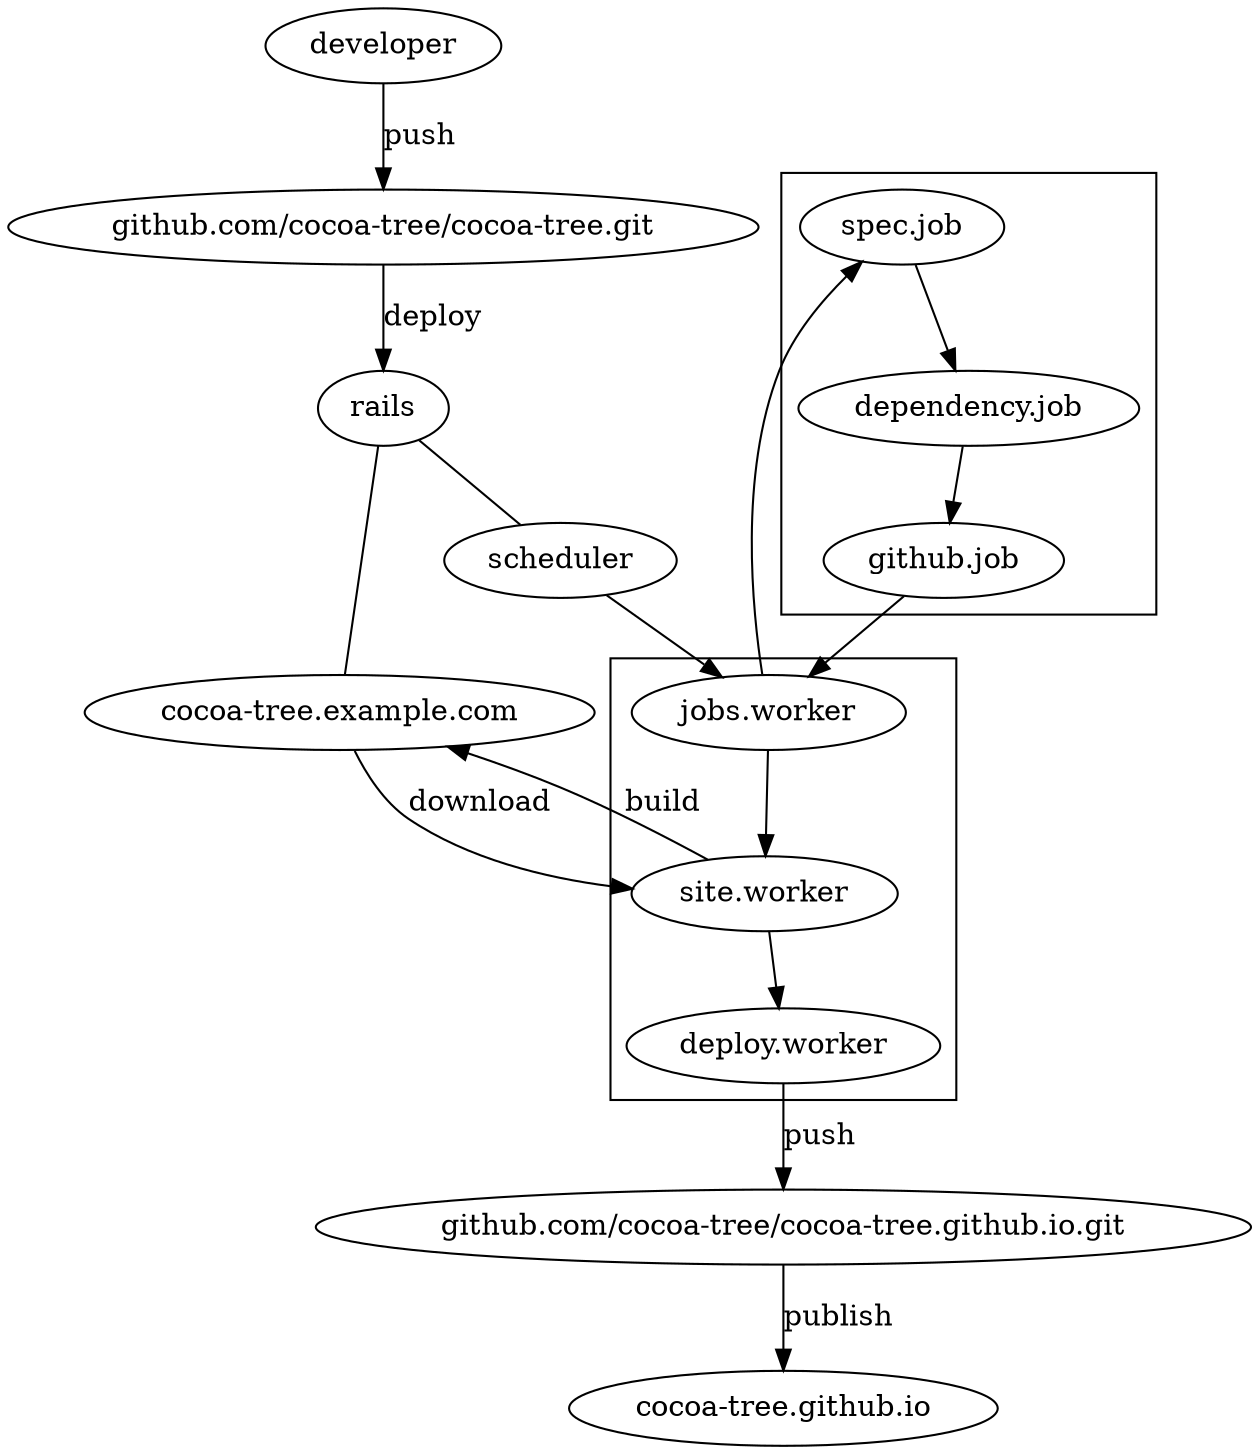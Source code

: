 digraph deployment
{
  developer -> "github.com/cocoa-tree/cocoa-tree.git" [label="push"]
  "github.com/cocoa-tree/cocoa-tree.git" -> rails [label="deploy"]
  rails -> scheduler [arrowhead=none,arrowtail=none]
  rails -> "cocoa-tree.example.com" [arrowhead=none,arrowtail=none]

  subgraph cluster_0 {
    "spec.job" -> "dependency.job" -> "github.job"
  }

  subgraph cluster_1 {
    "jobs.worker" -> "site.worker" -> "deploy.worker"
  }

  scheduler -> "jobs.worker"

  "jobs.worker" -> "spec.job"
  "github.job" -> "jobs.worker"

  "site.worker" -> "cocoa-tree.example.com" [label="build"]
  "cocoa-tree.example.com" -> "site.worker" [label="download"]

  "deploy.worker" -> "github.com/cocoa-tree/cocoa-tree.github.io.git" [label="push"]

  "github.com/cocoa-tree/cocoa-tree.github.io.git" -> "cocoa-tree.github.io" [label="publish"]
}
